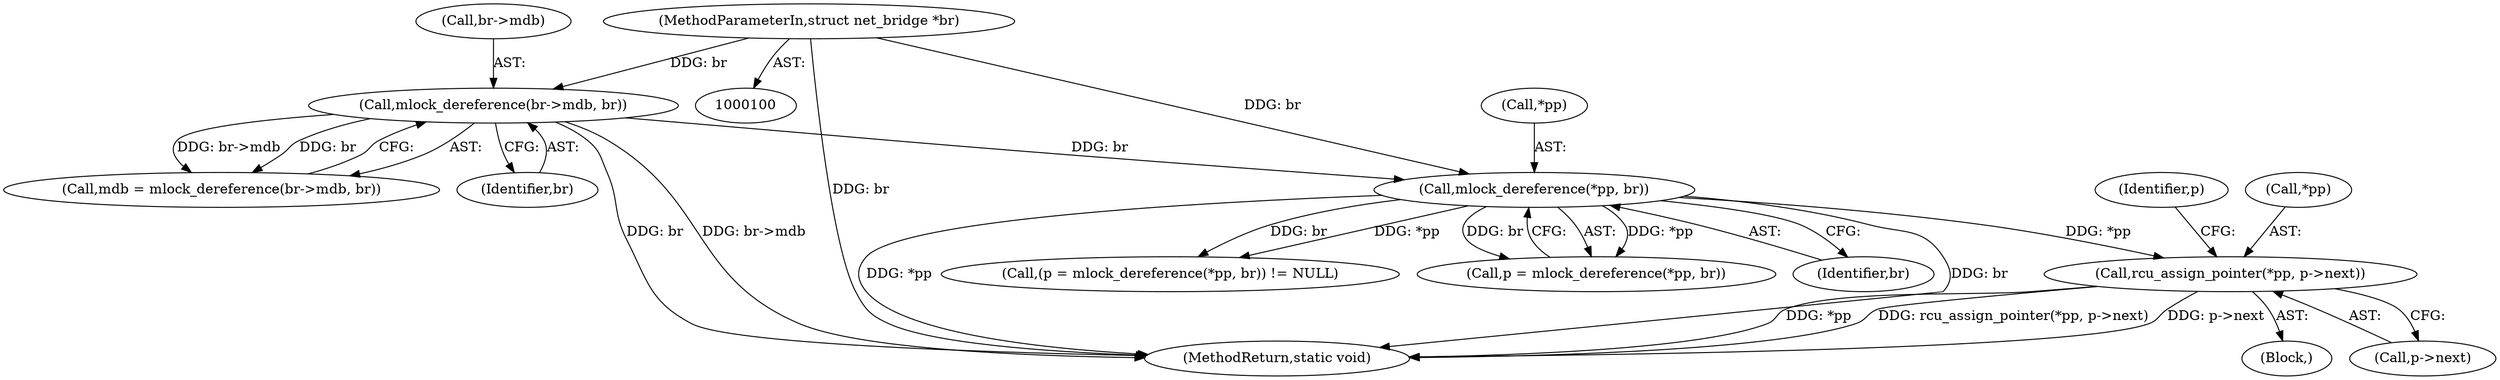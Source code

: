digraph "0_linux_c7e8e8a8f7a70b343ca1e0f90a31e35ab2d16de1_0@pointer" {
"1000155" [label="(Call,rcu_assign_pointer(*pp, p->next))"];
"1000138" [label="(Call,mlock_dereference(*pp, br))"];
"1000110" [label="(Call,mlock_dereference(br->mdb, br))"];
"1000101" [label="(MethodParameterIn,struct net_bridge *br)"];
"1000110" [label="(Call,mlock_dereference(br->mdb, br))"];
"1000101" [label="(MethodParameterIn,struct net_bridge *br)"];
"1000155" [label="(Call,rcu_assign_pointer(*pp, p->next))"];
"1000111" [label="(Call,br->mdb)"];
"1000136" [label="(Call,p = mlock_dereference(*pp, br))"];
"1000135" [label="(Call,(p = mlock_dereference(*pp, br)) != NULL)"];
"1000164" [label="(Identifier,p)"];
"1000201" [label="(MethodReturn,static void)"];
"1000156" [label="(Call,*pp)"];
"1000139" [label="(Call,*pp)"];
"1000108" [label="(Call,mdb = mlock_dereference(br->mdb, br))"];
"1000158" [label="(Call,p->next)"];
"1000138" [label="(Call,mlock_dereference(*pp, br))"];
"1000141" [label="(Identifier,br)"];
"1000149" [label="(Block,)"];
"1000114" [label="(Identifier,br)"];
"1000155" -> "1000149"  [label="AST: "];
"1000155" -> "1000158"  [label="CFG: "];
"1000156" -> "1000155"  [label="AST: "];
"1000158" -> "1000155"  [label="AST: "];
"1000164" -> "1000155"  [label="CFG: "];
"1000155" -> "1000201"  [label="DDG: rcu_assign_pointer(*pp, p->next)"];
"1000155" -> "1000201"  [label="DDG: p->next"];
"1000155" -> "1000201"  [label="DDG: *pp"];
"1000138" -> "1000155"  [label="DDG: *pp"];
"1000138" -> "1000136"  [label="AST: "];
"1000138" -> "1000141"  [label="CFG: "];
"1000139" -> "1000138"  [label="AST: "];
"1000141" -> "1000138"  [label="AST: "];
"1000136" -> "1000138"  [label="CFG: "];
"1000138" -> "1000201"  [label="DDG: br"];
"1000138" -> "1000201"  [label="DDG: *pp"];
"1000138" -> "1000135"  [label="DDG: *pp"];
"1000138" -> "1000135"  [label="DDG: br"];
"1000138" -> "1000136"  [label="DDG: *pp"];
"1000138" -> "1000136"  [label="DDG: br"];
"1000110" -> "1000138"  [label="DDG: br"];
"1000101" -> "1000138"  [label="DDG: br"];
"1000110" -> "1000108"  [label="AST: "];
"1000110" -> "1000114"  [label="CFG: "];
"1000111" -> "1000110"  [label="AST: "];
"1000114" -> "1000110"  [label="AST: "];
"1000108" -> "1000110"  [label="CFG: "];
"1000110" -> "1000201"  [label="DDG: br"];
"1000110" -> "1000201"  [label="DDG: br->mdb"];
"1000110" -> "1000108"  [label="DDG: br->mdb"];
"1000110" -> "1000108"  [label="DDG: br"];
"1000101" -> "1000110"  [label="DDG: br"];
"1000101" -> "1000100"  [label="AST: "];
"1000101" -> "1000201"  [label="DDG: br"];
}
